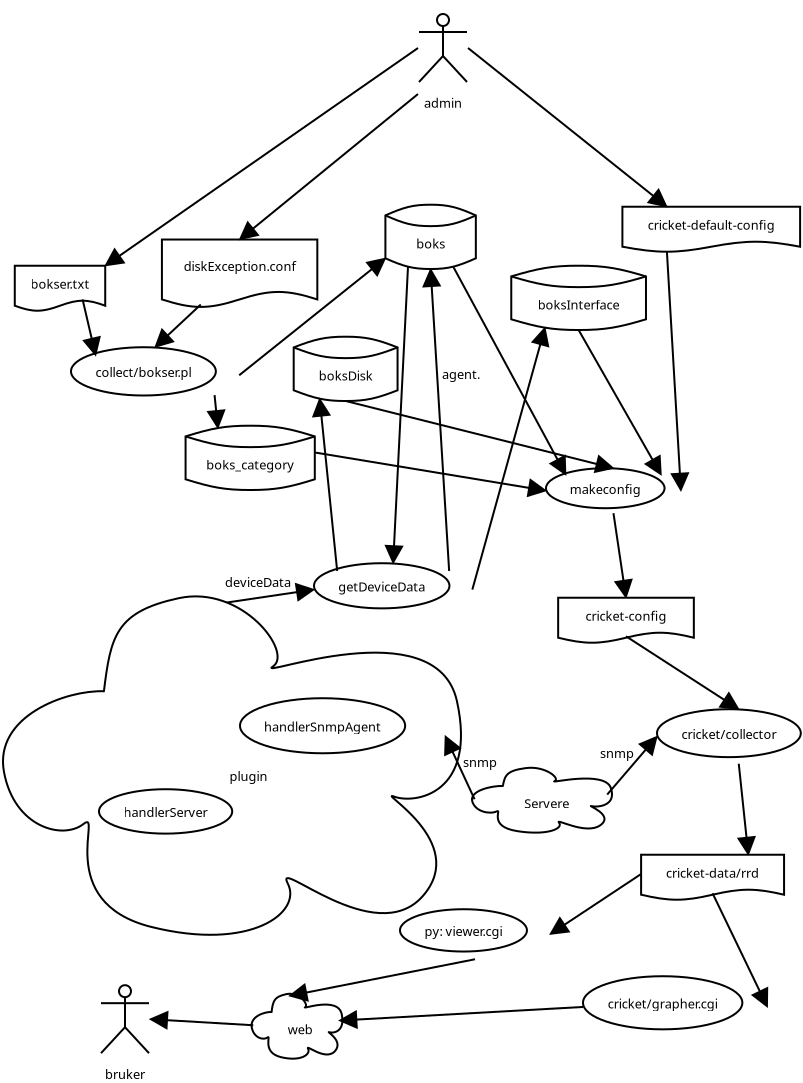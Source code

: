 <?xml version="1.0"?>
<diagram xmlns:dia="http://www.lysator.liu.se/~alla/dia/">
  <diagramdata>
    <attribute name="background">
      <color val="#ffffff"/>
    </attribute>
    <attribute name="paper">
      <composite type="paper">
        <attribute name="name">
          <string>#A4#</string>
        </attribute>
        <attribute name="tmargin">
          <real val="2.82"/>
        </attribute>
        <attribute name="bmargin">
          <real val="2.82"/>
        </attribute>
        <attribute name="lmargin">
          <real val="2.82"/>
        </attribute>
        <attribute name="rmargin">
          <real val="2.82"/>
        </attribute>
        <attribute name="is_portrait">
          <boolean val="true"/>
        </attribute>
        <attribute name="scaling">
          <real val="1"/>
        </attribute>
        <attribute name="fitto">
          <boolean val="false"/>
        </attribute>
      </composite>
    </attribute>
    <attribute name="grid">
      <composite type="grid">
        <attribute name="width_x">
          <real val="1"/>
        </attribute>
        <attribute name="width_y">
          <real val="1"/>
        </attribute>
        <attribute name="visible_x">
          <int val="1"/>
        </attribute>
        <attribute name="visible_y">
          <int val="1"/>
        </attribute>
      </composite>
    </attribute>
    <attribute name="guides">
      <composite type="guides">
        <attribute name="hguides"/>
        <attribute name="vguides"/>
      </composite>
    </attribute>
  </diagramdata>
  <layer name="Background" visible="true">
    <object type="Network - Cloud" version="0" id="O0">
      <attribute name="obj_pos">
        <point val="24.199,29.977"/>
      </attribute>
      <attribute name="obj_bb">
        <rectangle val="24.149,29.927;31.251,33.273"/>
      </attribute>
      <attribute name="elem_corner">
        <point val="24.199,29.977"/>
      </attribute>
      <attribute name="elem_width">
        <real val="7.003"/>
      </attribute>
      <attribute name="elem_height">
        <real val="3.245"/>
      </attribute>
      <attribute name="show_background">
        <boolean val="true"/>
      </attribute>
      <attribute name="flip_horizontal">
        <boolean val="false"/>
      </attribute>
      <attribute name="flip_vertical">
        <boolean val="false"/>
      </attribute>
      <attribute name="padding">
        <real val="0.354"/>
      </attribute>
      <attribute name="text">
        <composite type="text">
          <attribute name="string">
            <string>#Servere#</string>
          </attribute>
          <attribute name="font">
            <font name="Helvetica"/>
          </attribute>
          <attribute name="height">
            <real val="0.8"/>
          </attribute>
          <attribute name="pos">
            <point val="27.888,31.896"/>
          </attribute>
          <attribute name="color">
            <color val="#000000"/>
          </attribute>
          <attribute name="alignment">
            <enum val="1"/>
          </attribute>
        </composite>
      </attribute>
    </object>
    <object type="UML - Usecase" version="0" id="O1">
      <attribute name="obj_pos">
        <point val="4.15,8.95"/>
      </attribute>
      <attribute name="obj_bb">
        <rectangle val="4.15,8.95;12.559,11.753"/>
      </attribute>
      <attribute name="elem_corner">
        <point val="4.15,8.95"/>
      </attribute>
      <attribute name="elem_width">
        <real val="8.41"/>
      </attribute>
      <attribute name="elem_height">
        <real val="2.803"/>
      </attribute>
      <attribute name="text">
        <composite type="text">
          <attribute name="string">
            <string>#collect/bokser.pl#</string>
          </attribute>
          <attribute name="font">
            <font name="Helvetica"/>
          </attribute>
          <attribute name="height">
            <real val="0.8"/>
          </attribute>
          <attribute name="pos">
            <point val="8.355,10.59"/>
          </attribute>
          <attribute name="color">
            <color val="#000000"/>
          </attribute>
          <attribute name="alignment">
            <enum val="1"/>
          </attribute>
        </composite>
      </attribute>
      <attribute name="textout">
        <boolean val="false"/>
      </attribute>
      <attribute name="collaboration">
        <boolean val="false"/>
      </attribute>
    </object>
    <object type="UML - Usecase" version="0" id="O2">
      <attribute name="obj_pos">
        <point val="16.3,19.75"/>
      </attribute>
      <attribute name="obj_bb">
        <rectangle val="16.3,19.75;24.217,22.389"/>
      </attribute>
      <attribute name="elem_corner">
        <point val="16.3,19.75"/>
      </attribute>
      <attribute name="elem_width">
        <real val="7.917"/>
      </attribute>
      <attribute name="elem_height">
        <real val="2.639"/>
      </attribute>
      <attribute name="text">
        <composite type="text">
          <attribute name="string">
            <string>#getDeviceData#</string>
          </attribute>
          <attribute name="font">
            <font name="Helvetica"/>
          </attribute>
          <attribute name="height">
            <real val="0.8"/>
          </attribute>
          <attribute name="pos">
            <point val="20.258,21.308"/>
          </attribute>
          <attribute name="color">
            <color val="#000000"/>
          </attribute>
          <attribute name="alignment">
            <enum val="1"/>
          </attribute>
        </composite>
      </attribute>
      <attribute name="textout">
        <boolean val="false"/>
      </attribute>
      <attribute name="collaboration">
        <boolean val="false"/>
      </attribute>
    </object>
    <object type="UML - Usecase" version="0" id="O3">
      <attribute name="obj_pos">
        <point val="27.9,15"/>
      </attribute>
      <attribute name="obj_bb">
        <rectangle val="27.9,15;34.645,17.248"/>
      </attribute>
      <attribute name="elem_corner">
        <point val="27.9,15"/>
      </attribute>
      <attribute name="elem_width">
        <real val="6.745"/>
      </attribute>
      <attribute name="elem_height">
        <real val="2.248"/>
      </attribute>
      <attribute name="text">
        <composite type="text">
          <attribute name="string">
            <string>#makeconfig#</string>
          </attribute>
          <attribute name="font">
            <font name="Helvetica"/>
          </attribute>
          <attribute name="height">
            <real val="0.8"/>
          </attribute>
          <attribute name="pos">
            <point val="31.273,16.363"/>
          </attribute>
          <attribute name="color">
            <color val="#000000"/>
          </attribute>
          <attribute name="alignment">
            <enum val="1"/>
          </attribute>
        </composite>
      </attribute>
      <attribute name="textout">
        <boolean val="false"/>
      </attribute>
      <attribute name="collaboration">
        <boolean val="false"/>
      </attribute>
    </object>
    <object type="UML - Usecase" version="0" id="O4">
      <attribute name="obj_pos">
        <point val="33.45,27.05"/>
      </attribute>
      <attribute name="obj_bb">
        <rectangle val="33.45,27.05;41.625,29.775"/>
      </attribute>
      <attribute name="elem_corner">
        <point val="33.45,27.05"/>
      </attribute>
      <attribute name="elem_width">
        <real val="8.175"/>
      </attribute>
      <attribute name="elem_height">
        <real val="2.725"/>
      </attribute>
      <attribute name="text">
        <composite type="text">
          <attribute name="string">
            <string>#cricket/collector#</string>
          </attribute>
          <attribute name="font">
            <font name="Helvetica"/>
          </attribute>
          <attribute name="height">
            <real val="0.8"/>
          </attribute>
          <attribute name="pos">
            <point val="37.538,28.651"/>
          </attribute>
          <attribute name="color">
            <color val="#000000"/>
          </attribute>
          <attribute name="alignment">
            <enum val="1"/>
          </attribute>
        </composite>
      </attribute>
      <attribute name="textout">
        <boolean val="false"/>
      </attribute>
      <attribute name="collaboration">
        <boolean val="false"/>
      </attribute>
    </object>
    <object type="UML - Usecase" version="0" id="O5">
      <attribute name="obj_pos">
        <point val="29.75,40.4"/>
      </attribute>
      <attribute name="obj_bb">
        <rectangle val="29.75,40.4;38.968,43.472"/>
      </attribute>
      <attribute name="elem_corner">
        <point val="29.75,40.4"/>
      </attribute>
      <attribute name="elem_width">
        <real val="9.218"/>
      </attribute>
      <attribute name="elem_height">
        <real val="3.073"/>
      </attribute>
      <attribute name="text">
        <composite type="text">
          <attribute name="string">
            <string>#cricket/grapher.cgi#</string>
          </attribute>
          <attribute name="font">
            <font name="Helvetica"/>
          </attribute>
          <attribute name="height">
            <real val="0.8"/>
          </attribute>
          <attribute name="pos">
            <point val="34.359,42.175"/>
          </attribute>
          <attribute name="color">
            <color val="#000000"/>
          </attribute>
          <attribute name="alignment">
            <enum val="1"/>
          </attribute>
        </composite>
      </attribute>
      <attribute name="textout">
        <boolean val="false"/>
      </attribute>
      <attribute name="collaboration">
        <boolean val="false"/>
      </attribute>
    </object>
    <object type="UML - Usecase" version="0" id="O6">
      <attribute name="obj_pos">
        <point val="20.6,37.05"/>
      </attribute>
      <attribute name="obj_bb">
        <rectangle val="20.6,37.05;28.105,39.551"/>
      </attribute>
      <attribute name="elem_corner">
        <point val="20.6,37.05"/>
      </attribute>
      <attribute name="elem_width">
        <real val="7.505"/>
      </attribute>
      <attribute name="elem_height">
        <real val="2.502"/>
      </attribute>
      <attribute name="text">
        <composite type="text">
          <attribute name="string">
            <string>#py: viewer.cgi#</string>
          </attribute>
          <attribute name="font">
            <font name="Helvetica"/>
          </attribute>
          <attribute name="height">
            <real val="0.8"/>
          </attribute>
          <attribute name="pos">
            <point val="24.352,38.539"/>
          </attribute>
          <attribute name="color">
            <color val="#000000"/>
          </attribute>
          <attribute name="alignment">
            <enum val="1"/>
          </attribute>
        </composite>
      </attribute>
      <attribute name="textout">
        <boolean val="false"/>
      </attribute>
      <attribute name="collaboration">
        <boolean val="false"/>
      </attribute>
    </object>
    <object type="Network - Cloud" version="0" id="O7">
      <attribute name="obj_pos">
        <point val="13.178,41.278"/>
      </attribute>
      <attribute name="obj_bb">
        <rectangle val="13.128,41.227;17.772,44.572"/>
      </attribute>
      <attribute name="elem_corner">
        <point val="13.178,41.278"/>
      </attribute>
      <attribute name="elem_width">
        <real val="4.544"/>
      </attribute>
      <attribute name="elem_height">
        <real val="3.245"/>
      </attribute>
      <attribute name="show_background">
        <boolean val="true"/>
      </attribute>
      <attribute name="flip_horizontal">
        <boolean val="false"/>
      </attribute>
      <attribute name="flip_vertical">
        <boolean val="false"/>
      </attribute>
      <attribute name="padding">
        <real val="0.354"/>
      </attribute>
      <attribute name="text">
        <composite type="text">
          <attribute name="string">
            <string>#web#</string>
          </attribute>
          <attribute name="font">
            <font name="Helvetica"/>
          </attribute>
          <attribute name="height">
            <real val="0.8"/>
          </attribute>
          <attribute name="pos">
            <point val="15.572,43.196"/>
          </attribute>
          <attribute name="color">
            <color val="#000000"/>
          </attribute>
          <attribute name="alignment">
            <enum val="1"/>
          </attribute>
        </composite>
      </attribute>
    </object>
    <object type="Flowchart - Magnetic Disk" version="0" id="O8">
      <attribute name="obj_pos">
        <point val="19.87,1.825"/>
      </attribute>
      <attribute name="obj_bb">
        <rectangle val="19.82,1.775;24.442,5.089"/>
      </attribute>
      <attribute name="elem_corner">
        <point val="19.87,1.825"/>
      </attribute>
      <attribute name="elem_width">
        <real val="4.522"/>
      </attribute>
      <attribute name="elem_height">
        <real val="3.214"/>
      </attribute>
      <attribute name="show_background">
        <boolean val="true"/>
      </attribute>
      <attribute name="flip_horizontal">
        <boolean val="false"/>
      </attribute>
      <attribute name="flip_vertical">
        <boolean val="false"/>
      </attribute>
      <attribute name="padding">
        <real val="0.354"/>
      </attribute>
      <attribute name="text">
        <composite type="text">
          <attribute name="string">
            <string>#boks#</string>
          </attribute>
          <attribute name="font">
            <font name="Helvetica"/>
          </attribute>
          <attribute name="height">
            <real val="0.8"/>
          </attribute>
          <attribute name="pos">
            <point val="22.131,3.939"/>
          </attribute>
          <attribute name="color">
            <color val="#000000"/>
          </attribute>
          <attribute name="alignment">
            <enum val="1"/>
          </attribute>
        </composite>
      </attribute>
    </object>
    <object type="Flowchart - Magnetic Disk" version="0" id="O9">
      <attribute name="obj_pos">
        <point val="15.285,8.425"/>
      </attribute>
      <attribute name="obj_bb">
        <rectangle val="15.235,8.375;20.527,11.689"/>
      </attribute>
      <attribute name="elem_corner">
        <point val="15.285,8.425"/>
      </attribute>
      <attribute name="elem_width">
        <real val="5.193"/>
      </attribute>
      <attribute name="elem_height">
        <real val="3.214"/>
      </attribute>
      <attribute name="show_background">
        <boolean val="true"/>
      </attribute>
      <attribute name="flip_horizontal">
        <boolean val="false"/>
      </attribute>
      <attribute name="flip_vertical">
        <boolean val="false"/>
      </attribute>
      <attribute name="padding">
        <real val="0.354"/>
      </attribute>
      <attribute name="text">
        <composite type="text">
          <attribute name="string">
            <string>#boksDisk#</string>
          </attribute>
          <attribute name="font">
            <font name="Helvetica"/>
          </attribute>
          <attribute name="height">
            <real val="0.8"/>
          </attribute>
          <attribute name="pos">
            <point val="17.881,10.539"/>
          </attribute>
          <attribute name="color">
            <color val="#000000"/>
          </attribute>
          <attribute name="alignment">
            <enum val="1"/>
          </attribute>
        </composite>
      </attribute>
    </object>
    <object type="Flowchart - Document" version="0" id="O10">
      <attribute name="obj_pos">
        <point val="1.339,4.875"/>
      </attribute>
      <attribute name="obj_bb">
        <rectangle val="1.289,4.825;5.911,7.175"/>
      </attribute>
      <attribute name="elem_corner">
        <point val="1.339,4.875"/>
      </attribute>
      <attribute name="elem_width">
        <real val="4.522"/>
      </attribute>
      <attribute name="elem_height">
        <real val="2.25"/>
      </attribute>
      <attribute name="show_background">
        <boolean val="true"/>
      </attribute>
      <attribute name="flip_horizontal">
        <boolean val="false"/>
      </attribute>
      <attribute name="flip_vertical">
        <boolean val="false"/>
      </attribute>
      <attribute name="padding">
        <real val="0.354"/>
      </attribute>
      <attribute name="text">
        <composite type="text">
          <attribute name="string">
            <string>#bokser.txt#</string>
          </attribute>
          <attribute name="font">
            <font name="Helvetica"/>
          </attribute>
          <attribute name="height">
            <real val="0.8"/>
          </attribute>
          <attribute name="pos">
            <point val="3.6,5.917"/>
          </attribute>
          <attribute name="color">
            <color val="#000000"/>
          </attribute>
          <attribute name="alignment">
            <enum val="1"/>
          </attribute>
        </composite>
      </attribute>
    </object>
    <object type="Flowchart - Document" version="0" id="O11">
      <attribute name="obj_pos">
        <point val="8.696,3.565"/>
      </attribute>
      <attribute name="obj_bb">
        <rectangle val="8.646,3.515;16.516,6.985"/>
      </attribute>
      <attribute name="elem_corner">
        <point val="8.696,3.565"/>
      </attribute>
      <attribute name="elem_width">
        <real val="7.77"/>
      </attribute>
      <attribute name="elem_height">
        <real val="3.37"/>
      </attribute>
      <attribute name="show_background">
        <boolean val="true"/>
      </attribute>
      <attribute name="flip_horizontal">
        <boolean val="false"/>
      </attribute>
      <attribute name="flip_vertical">
        <boolean val="false"/>
      </attribute>
      <attribute name="padding">
        <real val="0.354"/>
      </attribute>
      <attribute name="text">
        <composite type="text">
          <attribute name="string">
            <string>#diskException.conf#</string>
          </attribute>
          <attribute name="font">
            <font name="Helvetica"/>
          </attribute>
          <attribute name="height">
            <real val="0.8"/>
          </attribute>
          <attribute name="pos">
            <point val="12.581,5.007"/>
          </attribute>
          <attribute name="color">
            <color val="#000000"/>
          </attribute>
          <attribute name="alignment">
            <enum val="1"/>
          </attribute>
        </composite>
      </attribute>
    </object>
    <object type="Flowchart - Magnetic Disk" version="0" id="O12">
      <attribute name="obj_pos">
        <point val="26.163,4.875"/>
      </attribute>
      <attribute name="obj_bb">
        <rectangle val="26.113,4.825;32.949,8.139"/>
      </attribute>
      <attribute name="elem_corner">
        <point val="26.163,4.875"/>
      </attribute>
      <attribute name="elem_width">
        <real val="6.736"/>
      </attribute>
      <attribute name="elem_height">
        <real val="3.214"/>
      </attribute>
      <attribute name="show_background">
        <boolean val="true"/>
      </attribute>
      <attribute name="flip_horizontal">
        <boolean val="false"/>
      </attribute>
      <attribute name="flip_vertical">
        <boolean val="false"/>
      </attribute>
      <attribute name="padding">
        <real val="0.354"/>
      </attribute>
      <attribute name="text">
        <composite type="text">
          <attribute name="string">
            <string>#boksInterface#</string>
          </attribute>
          <attribute name="font">
            <font name="Helvetica"/>
          </attribute>
          <attribute name="height">
            <real val="0.8"/>
          </attribute>
          <attribute name="pos">
            <point val="29.531,6.989"/>
          </attribute>
          <attribute name="color">
            <color val="#000000"/>
          </attribute>
          <attribute name="alignment">
            <enum val="1"/>
          </attribute>
        </composite>
      </attribute>
    </object>
    <object type="Flowchart - Magnetic Disk" version="0" id="O13">
      <attribute name="obj_pos">
        <point val="9.879,12.875"/>
      </attribute>
      <attribute name="obj_bb">
        <rectangle val="9.829,12.825;16.39,16.139"/>
      </attribute>
      <attribute name="elem_corner">
        <point val="9.879,12.875"/>
      </attribute>
      <attribute name="elem_width">
        <real val="6.461"/>
      </attribute>
      <attribute name="elem_height">
        <real val="3.214"/>
      </attribute>
      <attribute name="show_background">
        <boolean val="true"/>
      </attribute>
      <attribute name="flip_horizontal">
        <boolean val="false"/>
      </attribute>
      <attribute name="flip_vertical">
        <boolean val="false"/>
      </attribute>
      <attribute name="padding">
        <real val="0.354"/>
      </attribute>
      <attribute name="text">
        <composite type="text">
          <attribute name="string">
            <string>#boks_category#</string>
          </attribute>
          <attribute name="font">
            <font name="Helvetica"/>
          </attribute>
          <attribute name="height">
            <real val="0.8"/>
          </attribute>
          <attribute name="pos">
            <point val="13.11,14.989"/>
          </attribute>
          <attribute name="color">
            <color val="#000000"/>
          </attribute>
          <attribute name="alignment">
            <enum val="1"/>
          </attribute>
        </composite>
      </attribute>
    </object>
    <object type="Standard - Line" version="0" id="O14">
      <attribute name="obj_pos">
        <point val="15.069,41.383"/>
      </attribute>
      <attribute name="obj_bb">
        <rectangle val="14.219,38.702;25.202,42.233"/>
      </attribute>
      <attribute name="conn_endpoints">
        <point val="15.069,41.383"/>
        <point val="24.352,39.551"/>
      </attribute>
      <attribute name="numcp">
        <int val="1"/>
      </attribute>
      <attribute name="line_width">
        <real val="0.1"/>
      </attribute>
      <attribute name="start_arrow">
        <enum val="3"/>
      </attribute>
      <attribute name="start_arrow_length">
        <real val="0.8"/>
      </attribute>
      <attribute name="start_arrow_width">
        <real val="0.8"/>
      </attribute>
      <connections>
        <connection handle="0" to="O7" connection="3"/>
        <connection handle="1" to="O6" connection="6"/>
      </connections>
    </object>
    <object type="Standard - Line" version="0" id="O15">
      <attribute name="obj_pos">
        <point val="5.382,9.361"/>
      </attribute>
      <attribute name="obj_bb">
        <rectangle val="3.88,5.712;6.232,10.21"/>
      </attribute>
      <attribute name="conn_endpoints">
        <point val="5.382,9.361"/>
        <point val="4.73,6.562"/>
      </attribute>
      <attribute name="numcp">
        <int val="1"/>
      </attribute>
      <attribute name="line_width">
        <real val="0.1"/>
      </attribute>
      <attribute name="start_arrow">
        <enum val="3"/>
      </attribute>
      <attribute name="start_arrow_length">
        <real val="0.8"/>
      </attribute>
      <attribute name="start_arrow_width">
        <real val="0.8"/>
      </attribute>
      <connections>
        <connection handle="0" to="O1" connection="0"/>
        <connection handle="1" to="O10" connection="15"/>
      </connections>
    </object>
    <object type="Standard - Line" version="0" id="O16">
      <attribute name="obj_pos">
        <point val="8.355,8.95"/>
      </attribute>
      <attribute name="obj_bb">
        <rectangle val="7.505,5.965;11.488,9.8"/>
      </attribute>
      <attribute name="conn_endpoints">
        <point val="8.355,8.95"/>
        <point val="10.638,6.815"/>
      </attribute>
      <attribute name="numcp">
        <int val="1"/>
      </attribute>
      <attribute name="line_width">
        <real val="0.1"/>
      </attribute>
      <attribute name="start_arrow">
        <enum val="3"/>
      </attribute>
      <attribute name="start_arrow_length">
        <real val="0.8"/>
      </attribute>
      <attribute name="start_arrow_width">
        <real val="0.8"/>
      </attribute>
      <connections>
        <connection handle="0" to="O1" connection="1"/>
        <connection handle="1" to="O11" connection="13"/>
      </connections>
    </object>
    <object type="Standard - Line" version="0" id="O17">
      <attribute name="obj_pos">
        <point val="19.87,4.504"/>
      </attribute>
      <attribute name="obj_bb">
        <rectangle val="11.71,3.654;20.72,11.202"/>
      </attribute>
      <attribute name="conn_endpoints">
        <point val="19.87,4.504"/>
        <point val="12.559,10.352"/>
      </attribute>
      <attribute name="numcp">
        <int val="1"/>
      </attribute>
      <attribute name="line_width">
        <real val="0.1"/>
      </attribute>
      <attribute name="start_arrow">
        <enum val="3"/>
      </attribute>
      <attribute name="start_arrow_length">
        <real val="0.8"/>
      </attribute>
      <attribute name="start_arrow_width">
        <real val="0.8"/>
      </attribute>
      <connections>
        <connection handle="0" to="O8" connection="8"/>
        <connection handle="1" to="O1" connection="4"/>
      </connections>
    </object>
    <object type="Standard - Line" version="0" id="O18">
      <attribute name="obj_pos">
        <point val="28.888,15.329"/>
      </attribute>
      <attribute name="obj_bb">
        <rectangle val="22.411,4.072;29.738,16.179"/>
      </attribute>
      <attribute name="conn_endpoints">
        <point val="28.888,15.329"/>
        <point val="23.261,4.922"/>
      </attribute>
      <attribute name="numcp">
        <int val="1"/>
      </attribute>
      <attribute name="line_width">
        <real val="0.1"/>
      </attribute>
      <attribute name="start_arrow">
        <enum val="3"/>
      </attribute>
      <attribute name="start_arrow_length">
        <real val="0.8"/>
      </attribute>
      <attribute name="start_arrow_width">
        <real val="0.8"/>
      </attribute>
      <connections>
        <connection handle="0" to="O3" connection="0"/>
        <connection handle="1" to="O8" connection="15"/>
      </connections>
    </object>
    <object type="Standard - Line" version="0" id="O19">
      <attribute name="obj_pos">
        <point val="31.273,15"/>
      </attribute>
      <attribute name="obj_bb">
        <rectangle val="17.031,10.789;32.123,15.85"/>
      </attribute>
      <attribute name="conn_endpoints">
        <point val="31.273,15"/>
        <point val="17.881,11.639"/>
      </attribute>
      <attribute name="numcp">
        <int val="1"/>
      </attribute>
      <attribute name="line_width">
        <real val="0.1"/>
      </attribute>
      <attribute name="start_arrow">
        <enum val="3"/>
      </attribute>
      <attribute name="start_arrow_length">
        <real val="0.8"/>
      </attribute>
      <attribute name="start_arrow_width">
        <real val="0.8"/>
      </attribute>
      <connections>
        <connection handle="0" to="O3" connection="1"/>
        <connection handle="1" to="O9" connection="14"/>
      </connections>
    </object>
    <object type="Standard - Line" version="0" id="O20">
      <attribute name="obj_pos">
        <point val="33.657,15.329"/>
      </attribute>
      <attribute name="obj_bb">
        <rectangle val="28.681,7.239;34.507,16.179"/>
      </attribute>
      <attribute name="conn_endpoints">
        <point val="33.657,15.329"/>
        <point val="29.531,8.089"/>
      </attribute>
      <attribute name="numcp">
        <int val="1"/>
      </attribute>
      <attribute name="line_width">
        <real val="0.1"/>
      </attribute>
      <attribute name="start_arrow">
        <enum val="3"/>
      </attribute>
      <attribute name="start_arrow_length">
        <real val="0.8"/>
      </attribute>
      <attribute name="start_arrow_width">
        <real val="0.8"/>
      </attribute>
      <connections>
        <connection handle="0" to="O3" connection="2"/>
        <connection handle="1" to="O12" connection="14"/>
      </connections>
    </object>
    <object type="Standard - Line" version="0" id="O21">
      <attribute name="obj_pos">
        <point val="27.9,16.124"/>
      </attribute>
      <attribute name="obj_bb">
        <rectangle val="15.49,13.364;28.75,16.974"/>
      </attribute>
      <attribute name="conn_endpoints">
        <point val="27.9,16.124"/>
        <point val="16.34,14.214"/>
      </attribute>
      <attribute name="numcp">
        <int val="1"/>
      </attribute>
      <attribute name="line_width">
        <real val="0.1"/>
      </attribute>
      <attribute name="start_arrow">
        <enum val="3"/>
      </attribute>
      <attribute name="start_arrow_length">
        <real val="0.8"/>
      </attribute>
      <attribute name="start_arrow_width">
        <real val="0.8"/>
      </attribute>
      <connections>
        <connection handle="0" to="O3" connection="3"/>
        <connection handle="1" to="O13" connection="10"/>
      </connections>
    </object>
    <object type="Standard - Line" version="0" id="O22">
      <attribute name="obj_pos">
        <point val="31.9,21.475"/>
      </attribute>
      <attribute name="obj_bb">
        <rectangle val="30.422,16.398;32.75,22.325"/>
      </attribute>
      <attribute name="conn_endpoints">
        <point val="31.9,21.475"/>
        <point val="31.273,17.248"/>
      </attribute>
      <attribute name="numcp">
        <int val="1"/>
      </attribute>
      <attribute name="line_width">
        <real val="0.1"/>
      </attribute>
      <attribute name="start_arrow">
        <enum val="3"/>
      </attribute>
      <attribute name="start_arrow_length">
        <real val="0.8"/>
      </attribute>
      <attribute name="start_arrow_width">
        <real val="0.8"/>
      </attribute>
      <connections>
        <connection handle="0" to="O23" connection="2"/>
        <connection handle="1" to="O3" connection="6"/>
      </connections>
    </object>
    <object type="Flowchart - Document" version="0" id="O23">
      <attribute name="obj_pos">
        <point val="28.508,21.475"/>
      </attribute>
      <attribute name="obj_bb">
        <rectangle val="28.458,21.425;35.342,23.775"/>
      </attribute>
      <attribute name="elem_corner">
        <point val="28.508,21.475"/>
      </attribute>
      <attribute name="elem_width">
        <real val="6.784"/>
      </attribute>
      <attribute name="elem_height">
        <real val="2.25"/>
      </attribute>
      <attribute name="show_background">
        <boolean val="true"/>
      </attribute>
      <attribute name="flip_horizontal">
        <boolean val="false"/>
      </attribute>
      <attribute name="flip_vertical">
        <boolean val="false"/>
      </attribute>
      <attribute name="padding">
        <real val="0.354"/>
      </attribute>
      <attribute name="text">
        <composite type="text">
          <attribute name="string">
            <string>#cricket-config#</string>
          </attribute>
          <attribute name="font">
            <font name="Helvetica"/>
          </attribute>
          <attribute name="height">
            <real val="0.8"/>
          </attribute>
          <attribute name="pos">
            <point val="31.9,22.517"/>
          </attribute>
          <attribute name="color">
            <color val="#000000"/>
          </attribute>
          <attribute name="alignment">
            <enum val="1"/>
          </attribute>
        </composite>
      </attribute>
    </object>
    <object type="Standard - Line" version="0" id="O24">
      <attribute name="obj_pos">
        <point val="37.538,27.05"/>
      </attribute>
      <attribute name="obj_bb">
        <rectangle val="31.05,22.554;38.388,27.9"/>
      </attribute>
      <attribute name="conn_endpoints">
        <point val="37.538,27.05"/>
        <point val="31.9,23.404"/>
      </attribute>
      <attribute name="numcp">
        <int val="1"/>
      </attribute>
      <attribute name="line_width">
        <real val="0.1"/>
      </attribute>
      <attribute name="start_arrow">
        <enum val="3"/>
      </attribute>
      <attribute name="start_arrow_length">
        <real val="0.8"/>
      </attribute>
      <attribute name="start_arrow_width">
        <real val="0.8"/>
      </attribute>
      <connections>
        <connection handle="0" to="O4" connection="1"/>
        <connection handle="1" to="O23" connection="14"/>
      </connections>
    </object>
    <object type="Standard - Line" version="0" id="O25">
      <attribute name="obj_pos">
        <point val="38.016,34.325"/>
      </attribute>
      <attribute name="obj_bb">
        <rectangle val="36.688,28.925;38.866,35.175"/>
      </attribute>
      <attribute name="conn_endpoints">
        <point val="38.016,34.325"/>
        <point val="37.538,29.775"/>
      </attribute>
      <attribute name="numcp">
        <int val="1"/>
      </attribute>
      <attribute name="line_width">
        <real val="0.1"/>
      </attribute>
      <attribute name="start_arrow">
        <enum val="3"/>
      </attribute>
      <attribute name="start_arrow_length">
        <real val="0.8"/>
      </attribute>
      <attribute name="start_arrow_width">
        <real val="0.8"/>
      </attribute>
      <connections>
        <connection handle="0" to="O27" connection="3"/>
        <connection handle="1" to="O4" connection="6"/>
      </connections>
    </object>
    <object type="Standard - Line" version="0" id="O26">
      <attribute name="obj_pos">
        <point val="34.645,16.124"/>
      </attribute>
      <attribute name="obj_bb">
        <rectangle val="33.091,3.245;35.495,16.974"/>
      </attribute>
      <attribute name="conn_endpoints">
        <point val="34.645,16.124"/>
        <point val="33.941,4.095"/>
      </attribute>
      <attribute name="numcp">
        <int val="1"/>
      </attribute>
      <attribute name="line_width">
        <real val="0.1"/>
      </attribute>
      <attribute name="start_arrow">
        <enum val="3"/>
      </attribute>
      <attribute name="start_arrow_length">
        <real val="0.8"/>
      </attribute>
      <attribute name="start_arrow_width">
        <real val="0.8"/>
      </attribute>
      <connections>
        <connection handle="0" to="O3" connection="4"/>
        <connection handle="1" to="O28" connection="13"/>
      </connections>
    </object>
    <object type="Flowchart - Document" version="0" id="O27">
      <attribute name="obj_pos">
        <point val="32.655,34.325"/>
      </attribute>
      <attribute name="obj_bb">
        <rectangle val="32.605,34.275;39.853,36.625"/>
      </attribute>
      <attribute name="elem_corner">
        <point val="32.655,34.325"/>
      </attribute>
      <attribute name="elem_width">
        <real val="7.148"/>
      </attribute>
      <attribute name="elem_height">
        <real val="2.25"/>
      </attribute>
      <attribute name="show_background">
        <boolean val="true"/>
      </attribute>
      <attribute name="flip_horizontal">
        <boolean val="false"/>
      </attribute>
      <attribute name="flip_vertical">
        <boolean val="false"/>
      </attribute>
      <attribute name="padding">
        <real val="0.354"/>
      </attribute>
      <attribute name="text">
        <composite type="text">
          <attribute name="string">
            <string>#cricket-data/rrd#</string>
          </attribute>
          <attribute name="font">
            <font name="Helvetica"/>
          </attribute>
          <attribute name="height">
            <real val="0.8"/>
          </attribute>
          <attribute name="pos">
            <point val="36.229,35.367"/>
          </attribute>
          <attribute name="color">
            <color val="#000000"/>
          </attribute>
          <attribute name="alignment">
            <enum val="1"/>
          </attribute>
        </composite>
      </attribute>
    </object>
    <object type="Flowchart - Document" version="0" id="O28">
      <attribute name="obj_pos">
        <point val="31.72,1.925"/>
      </attribute>
      <attribute name="obj_bb">
        <rectangle val="31.67,1.875;40.655,4.225"/>
      </attribute>
      <attribute name="elem_corner">
        <point val="31.72,1.925"/>
      </attribute>
      <attribute name="elem_width">
        <real val="8.885"/>
      </attribute>
      <attribute name="elem_height">
        <real val="2.25"/>
      </attribute>
      <attribute name="show_background">
        <boolean val="true"/>
      </attribute>
      <attribute name="flip_horizontal">
        <boolean val="false"/>
      </attribute>
      <attribute name="flip_vertical">
        <boolean val="false"/>
      </attribute>
      <attribute name="padding">
        <real val="0.354"/>
      </attribute>
      <attribute name="text">
        <composite type="text">
          <attribute name="string">
            <string>#cricket-default-config#</string>
          </attribute>
          <attribute name="font">
            <font name="Helvetica"/>
          </attribute>
          <attribute name="height">
            <real val="0.8"/>
          </attribute>
          <attribute name="pos">
            <point val="36.162,2.967"/>
          </attribute>
          <attribute name="color">
            <color val="#000000"/>
          </attribute>
          <attribute name="alignment">
            <enum val="1"/>
          </attribute>
        </composite>
      </attribute>
    </object>
    <object type="Standard - Line" version="0" id="O29">
      <attribute name="obj_pos">
        <point val="28.105,38.301"/>
      </attribute>
      <attribute name="obj_bb">
        <rectangle val="27.255,34.439;33.505,39.151"/>
      </attribute>
      <attribute name="conn_endpoints">
        <point val="28.105,38.301"/>
        <point val="32.655,35.289"/>
      </attribute>
      <attribute name="numcp">
        <int val="1"/>
      </attribute>
      <attribute name="line_width">
        <real val="0.1"/>
      </attribute>
      <attribute name="start_arrow">
        <enum val="3"/>
      </attribute>
      <attribute name="start_arrow_length">
        <real val="0.8"/>
      </attribute>
      <attribute name="start_arrow_width">
        <real val="0.8"/>
      </attribute>
      <connections>
        <connection handle="0" to="O6" connection="4"/>
        <connection handle="1" to="O27" connection="6"/>
      </connections>
    </object>
    <object type="Standard - Line" version="0" id="O30">
      <attribute name="obj_pos">
        <point val="38.968,41.936"/>
      </attribute>
      <attribute name="obj_bb">
        <rectangle val="35.379,35.404;39.818,42.786"/>
      </attribute>
      <attribute name="conn_endpoints">
        <point val="38.968,41.936"/>
        <point val="36.229,36.254"/>
      </attribute>
      <attribute name="numcp">
        <int val="1"/>
      </attribute>
      <attribute name="line_width">
        <real val="0.1"/>
      </attribute>
      <attribute name="start_arrow">
        <enum val="3"/>
      </attribute>
      <attribute name="start_arrow_length">
        <real val="0.8"/>
      </attribute>
      <attribute name="start_arrow_width">
        <real val="0.8"/>
      </attribute>
      <connections>
        <connection handle="0" to="O5" connection="4"/>
        <connection handle="1" to="O27" connection="14"/>
      </connections>
    </object>
    <object type="Standard - Line" version="0" id="O31">
      <attribute name="obj_pos">
        <point val="17.566,42.616"/>
      </attribute>
      <attribute name="obj_bb">
        <rectangle val="16.716,41.086;30.6,43.466"/>
      </attribute>
      <attribute name="conn_endpoints">
        <point val="17.566,42.616"/>
        <point val="29.75,41.936"/>
      </attribute>
      <attribute name="numcp">
        <int val="1"/>
      </attribute>
      <attribute name="line_width">
        <real val="0.1"/>
      </attribute>
      <attribute name="start_arrow">
        <enum val="3"/>
      </attribute>
      <attribute name="start_arrow_length">
        <real val="0.8"/>
      </attribute>
      <attribute name="start_arrow_width">
        <real val="0.8"/>
      </attribute>
      <connections>
        <connection handle="0" to="O7" connection="2"/>
        <connection handle="1" to="O5" connection="3"/>
      </connections>
    </object>
    <object type="Standard - Line" version="0" id="O32">
      <attribute name="obj_pos">
        <point val="16.3,21.069"/>
      </attribute>
      <attribute name="obj_bb">
        <rectangle val="9.427,20.219;17.15,22.81"/>
      </attribute>
      <attribute name="conn_endpoints">
        <point val="16.3,21.069"/>
        <point val="10.277,21.96"/>
      </attribute>
      <attribute name="numcp">
        <int val="1"/>
      </attribute>
      <attribute name="line_width">
        <real val="0.1"/>
      </attribute>
      <attribute name="start_arrow">
        <enum val="3"/>
      </attribute>
      <attribute name="start_arrow_length">
        <real val="0.8"/>
      </attribute>
      <attribute name="start_arrow_width">
        <real val="0.8"/>
      </attribute>
      <connections>
        <connection handle="0" to="O2" connection="3"/>
        <connection handle="1" to="O44" connection="3"/>
      </connections>
    </object>
    <object type="Standard - Line" version="0" id="O33">
      <attribute name="obj_pos">
        <point val="16.583,11.522"/>
      </attribute>
      <attribute name="obj_bb">
        <rectangle val="15.733,10.672;18.309,20.986"/>
      </attribute>
      <attribute name="conn_endpoints">
        <point val="16.583,11.522"/>
        <point val="17.459,20.137"/>
      </attribute>
      <attribute name="numcp">
        <int val="1"/>
      </attribute>
      <attribute name="line_width">
        <real val="0.1"/>
      </attribute>
      <attribute name="start_arrow">
        <enum val="3"/>
      </attribute>
      <attribute name="start_arrow_length">
        <real val="0.8"/>
      </attribute>
      <attribute name="start_arrow_width">
        <real val="0.8"/>
      </attribute>
      <connections>
        <connection handle="0" to="O9" connection="13"/>
        <connection handle="1" to="O2" connection="0"/>
      </connections>
    </object>
    <object type="Standard - Line" version="0" id="O34">
      <attribute name="obj_pos">
        <point val="27.847,7.972"/>
      </attribute>
      <attribute name="obj_bb">
        <rectangle val="23.367,7.122;28.697,21.919"/>
      </attribute>
      <attribute name="conn_endpoints">
        <point val="27.847,7.972"/>
        <point val="24.217,21.069"/>
      </attribute>
      <attribute name="numcp">
        <int val="1"/>
      </attribute>
      <attribute name="line_width">
        <real val="0.1"/>
      </attribute>
      <attribute name="start_arrow">
        <enum val="3"/>
      </attribute>
      <attribute name="start_arrow_length">
        <real val="0.8"/>
      </attribute>
      <attribute name="start_arrow_width">
        <real val="0.8"/>
      </attribute>
      <connections>
        <connection handle="0" to="O12" connection="13"/>
        <connection handle="1" to="O2" connection="4"/>
      </connections>
    </object>
    <object type="Standard - Line" version="0" id="O35">
      <attribute name="obj_pos">
        <point val="11.494,12.992"/>
      </attribute>
      <attribute name="obj_bb">
        <rectangle val="10.478,10.493;12.344,13.842"/>
      </attribute>
      <attribute name="conn_endpoints">
        <point val="11.494,12.992"/>
        <point val="11.328,11.343"/>
      </attribute>
      <attribute name="numcp">
        <int val="1"/>
      </attribute>
      <attribute name="line_width">
        <real val="0.1"/>
      </attribute>
      <attribute name="start_arrow">
        <enum val="3"/>
      </attribute>
      <attribute name="start_arrow_length">
        <real val="0.8"/>
      </attribute>
      <attribute name="start_arrow_width">
        <real val="0.8"/>
      </attribute>
      <connections>
        <connection handle="0" to="O13" connection="1"/>
        <connection handle="1" to="O1" connection="7"/>
      </connections>
    </object>
    <object type="Standard - Line" version="0" id="O36">
      <attribute name="obj_pos">
        <point val="22.131,5.039"/>
      </attribute>
      <attribute name="obj_bb">
        <rectangle val="21.281,4.189;23.907,20.986"/>
      </attribute>
      <attribute name="conn_endpoints">
        <point val="22.131,5.039"/>
        <point val="23.057,20.137"/>
      </attribute>
      <attribute name="numcp">
        <int val="1"/>
      </attribute>
      <attribute name="line_width">
        <real val="0.1"/>
      </attribute>
      <attribute name="start_arrow">
        <enum val="3"/>
      </attribute>
      <attribute name="start_arrow_length">
        <real val="0.8"/>
      </attribute>
      <attribute name="start_arrow_width">
        <real val="0.8"/>
      </attribute>
      <connections>
        <connection handle="0" to="O8" connection="14"/>
        <connection handle="1" to="O2" connection="2"/>
      </connections>
    </object>
    <object type="UML - Actor" version="0" id="O37">
      <attribute name="obj_pos">
        <point val="22.75,-6.011"/>
      </attribute>
      <attribute name="obj_bb">
        <rectangle val="21.5,-8.311;24,-2.75"/>
      </attribute>
      <attribute name="elem_corner">
        <point val="21.5,-8.311"/>
      </attribute>
      <attribute name="elem_width">
        <real val="2.5"/>
      </attribute>
      <attribute name="elem_height">
        <real val="4.6"/>
      </attribute>
      <attribute name="text">
        <composite type="text">
          <attribute name="string">
            <string>#admin#</string>
          </attribute>
          <attribute name="font">
            <font name="Helvetica"/>
          </attribute>
          <attribute name="height">
            <real val="0.8"/>
          </attribute>
          <attribute name="pos">
            <point val="22.75,-2.911"/>
          </attribute>
          <attribute name="color">
            <color val="#000000"/>
          </attribute>
          <attribute name="alignment">
            <enum val="1"/>
          </attribute>
        </composite>
      </attribute>
    </object>
    <object type="Standard - Line" version="0" id="O38">
      <attribute name="obj_pos">
        <point val="5.861,4.875"/>
      </attribute>
      <attribute name="obj_bb">
        <rectangle val="5.011,-6.861;22.35,5.725"/>
      </attribute>
      <attribute name="conn_endpoints">
        <point val="5.861,4.875"/>
        <point val="21.5,-6.011"/>
      </attribute>
      <attribute name="numcp">
        <int val="1"/>
      </attribute>
      <attribute name="line_width">
        <real val="0.1"/>
      </attribute>
      <attribute name="start_arrow">
        <enum val="3"/>
      </attribute>
      <attribute name="start_arrow_length">
        <real val="0.8"/>
      </attribute>
      <attribute name="start_arrow_width">
        <real val="0.8"/>
      </attribute>
      <connections>
        <connection handle="0" to="O10" connection="4"/>
        <connection handle="1" to="O37" connection="3"/>
      </connections>
    </object>
    <object type="Standard - Line" version="0" id="O39">
      <attribute name="obj_pos">
        <point val="12.581,3.565"/>
      </attribute>
      <attribute name="obj_bb">
        <rectangle val="11.731,-4.561;22.35,4.415"/>
      </attribute>
      <attribute name="conn_endpoints">
        <point val="12.581,3.565"/>
        <point val="21.5,-3.711"/>
      </attribute>
      <attribute name="numcp">
        <int val="1"/>
      </attribute>
      <attribute name="line_width">
        <real val="0.1"/>
      </attribute>
      <attribute name="start_arrow">
        <enum val="3"/>
      </attribute>
      <attribute name="start_arrow_length">
        <real val="0.8"/>
      </attribute>
      <attribute name="start_arrow_width">
        <real val="0.8"/>
      </attribute>
      <connections>
        <connection handle="0" to="O11" connection="2"/>
        <connection handle="1" to="O37" connection="5"/>
      </connections>
    </object>
    <object type="Standard - Line" version="0" id="O40">
      <attribute name="obj_pos">
        <point val="33.941,1.925"/>
      </attribute>
      <attribute name="obj_bb">
        <rectangle val="23.15,-6.861;34.791,2.775"/>
      </attribute>
      <attribute name="conn_endpoints">
        <point val="33.941,1.925"/>
        <point val="24,-6.011"/>
      </attribute>
      <attribute name="numcp">
        <int val="1"/>
      </attribute>
      <attribute name="line_width">
        <real val="0.1"/>
      </attribute>
      <attribute name="start_arrow">
        <enum val="3"/>
      </attribute>
      <attribute name="start_arrow_length">
        <real val="0.8"/>
      </attribute>
      <attribute name="start_arrow_width">
        <real val="0.8"/>
      </attribute>
      <connections>
        <connection handle="0" to="O28" connection="1"/>
        <connection handle="1" to="O37" connection="4"/>
      </connections>
    </object>
    <object type="UML - Actor" version="0" id="O41">
      <attribute name="obj_pos">
        <point val="6.85,42.548"/>
      </attribute>
      <attribute name="obj_bb">
        <rectangle val="5.6,40.248;8.1,45.809"/>
      </attribute>
      <attribute name="elem_corner">
        <point val="5.6,40.248"/>
      </attribute>
      <attribute name="elem_width">
        <real val="2.5"/>
      </attribute>
      <attribute name="elem_height">
        <real val="4.6"/>
      </attribute>
      <attribute name="text">
        <composite type="text">
          <attribute name="string">
            <string>#bruker#</string>
          </attribute>
          <attribute name="font">
            <font name="Helvetica"/>
          </attribute>
          <attribute name="height">
            <real val="0.8"/>
          </attribute>
          <attribute name="pos">
            <point val="6.85,45.648"/>
          </attribute>
          <attribute name="color">
            <color val="#000000"/>
          </attribute>
          <attribute name="alignment">
            <enum val="1"/>
          </attribute>
        </composite>
      </attribute>
    </object>
    <object type="Standard - Line" version="0" id="O42">
      <attribute name="obj_pos">
        <point val="8.1,42.548"/>
      </attribute>
      <attribute name="obj_bb">
        <rectangle val="7.25,41.698;14.113,43.702"/>
      </attribute>
      <attribute name="conn_endpoints">
        <point val="8.1,42.548"/>
        <point val="13.263,42.852"/>
      </attribute>
      <attribute name="numcp">
        <int val="1"/>
      </attribute>
      <attribute name="line_width">
        <real val="0.1"/>
      </attribute>
      <attribute name="start_arrow">
        <enum val="3"/>
      </attribute>
      <attribute name="start_arrow_length">
        <real val="0.8"/>
      </attribute>
      <attribute name="start_arrow_width">
        <real val="0.8"/>
      </attribute>
      <connections>
        <connection handle="0" to="O41" connection="4"/>
        <connection handle="1" to="O7" connection="0"/>
      </connections>
    </object>
    <object type="Standard - Line" version="0" id="O43">
      <attribute name="obj_pos">
        <point val="20.258,19.75"/>
      </attribute>
      <attribute name="obj_bb">
        <rectangle val="19.408,4.072;21.851,20.6"/>
      </attribute>
      <attribute name="conn_endpoints">
        <point val="20.258,19.75"/>
        <point val="21.0,4.922"/>
      </attribute>
      <attribute name="numcp">
        <int val="1"/>
      </attribute>
      <attribute name="line_width">
        <real val="0.1"/>
      </attribute>
      <attribute name="start_arrow">
        <enum val="3"/>
      </attribute>
      <attribute name="start_arrow_length">
        <real val="0.8"/>
      </attribute>
      <attribute name="start_arrow_width">
        <real val="0.8"/>
      </attribute>
      <connections>
        <connection handle="0" to="O2" connection="1"/>
        <connection handle="1" to="O8" connection="13"/>
      </connections>
    </object>
    <group>
      <object type="Network - Cloud" version="0" id="O44">
        <attribute name="obj_pos">
          <point val="0.75,21.408"/>
        </attribute>
        <attribute name="obj_bb">
          <rectangle val="0.7,21.358;23.7,38.381"/>
        </attribute>
        <attribute name="elem_corner">
          <point val="0.75,21.408"/>
        </attribute>
        <attribute name="elem_width">
          <real val="22.9"/>
        </attribute>
        <attribute name="elem_height">
          <real val="16.922"/>
        </attribute>
        <attribute name="show_background">
          <boolean val="true"/>
        </attribute>
        <attribute name="flip_horizontal">
          <boolean val="false"/>
        </attribute>
        <attribute name="flip_vertical">
          <boolean val="false"/>
        </attribute>
        <attribute name="padding">
          <real val="0.354"/>
        </attribute>
        <attribute name="text">
          <composite type="text">
            <attribute name="string">
              <string>#plugin#</string>
            </attribute>
            <attribute name="font">
              <font name="Helvetica"/>
            </attribute>
            <attribute name="height">
              <real val="0.8"/>
            </attribute>
            <attribute name="pos">
              <point val="12.814,30.406"/>
            </attribute>
            <attribute name="color">
              <color val="#000000"/>
            </attribute>
            <attribute name="alignment">
              <enum val="1"/>
            </attribute>
          </composite>
        </attribute>
      </object>
      <object type="UML - Usecase" version="0" id="O45">
        <attribute name="obj_pos">
          <point val="12.6,26.5"/>
        </attribute>
        <attribute name="obj_bb">
          <rectangle val="12.6,26.5;22.149,29.683"/>
        </attribute>
        <attribute name="elem_corner">
          <point val="12.6,26.5"/>
        </attribute>
        <attribute name="elem_width">
          <real val="9.549"/>
        </attribute>
        <attribute name="elem_height">
          <real val="3.183"/>
        </attribute>
        <attribute name="text">
          <composite type="text">
            <attribute name="string">
              <string>#handlerSnmpAgent#</string>
            </attribute>
            <attribute name="font">
              <font name="Helvetica"/>
            </attribute>
            <attribute name="height">
              <real val="0.8"/>
            </attribute>
            <attribute name="pos">
              <point val="17.374,28.33"/>
            </attribute>
            <attribute name="color">
              <color val="#000000"/>
            </attribute>
            <attribute name="alignment">
              <enum val="1"/>
            </attribute>
          </composite>
        </attribute>
        <attribute name="textout">
          <boolean val="false"/>
        </attribute>
        <attribute name="collaboration">
          <boolean val="false"/>
        </attribute>
      </object>
      <object type="UML - Usecase" version="0" id="O46">
        <attribute name="obj_pos">
          <point val="5.55,31.05"/>
        </attribute>
        <attribute name="obj_bb">
          <rectangle val="5.55,31.05;13.24,33.614"/>
        </attribute>
        <attribute name="elem_corner">
          <point val="5.55,31.05"/>
        </attribute>
        <attribute name="elem_width">
          <real val="7.69"/>
        </attribute>
        <attribute name="elem_height">
          <real val="2.563"/>
        </attribute>
        <attribute name="text">
          <composite type="text">
            <attribute name="string">
              <string>#handlerServer#</string>
            </attribute>
            <attribute name="font">
              <font name="Helvetica"/>
            </attribute>
            <attribute name="height">
              <real val="0.8"/>
            </attribute>
            <attribute name="pos">
              <point val="9.395,32.57"/>
            </attribute>
            <attribute name="color">
              <color val="#000000"/>
            </attribute>
            <attribute name="alignment">
              <enum val="1"/>
            </attribute>
          </composite>
        </attribute>
        <attribute name="textout">
          <boolean val="false"/>
        </attribute>
        <attribute name="collaboration">
          <boolean val="false"/>
        </attribute>
      </object>
    </group>
    <object type="Standard - Text" version="0" id="O47">
      <attribute name="obj_pos">
        <point val="41.5,16.324"/>
      </attribute>
      <attribute name="obj_bb">
        <rectangle val="41.5,15.686;41.5,16.486"/>
      </attribute>
      <attribute name="text">
        <composite type="text">
          <attribute name="string">
            <string>##</string>
          </attribute>
          <attribute name="font">
            <font name="Helvetica"/>
          </attribute>
          <attribute name="height">
            <real val="0.8"/>
          </attribute>
          <attribute name="pos">
            <point val="41.5,16.324"/>
          </attribute>
          <attribute name="color">
            <color val="#000000"/>
          </attribute>
          <attribute name="alignment">
            <enum val="1"/>
          </attribute>
        </composite>
      </attribute>
    </object>
    <object type="Standard - Text" version="0" id="O48">
      <attribute name="obj_pos">
        <point val="23.65,10.537"/>
      </attribute>
      <attribute name="obj_bb">
        <rectangle val="22.419,9.898;24.881,10.698"/>
      </attribute>
      <attribute name="text">
        <composite type="text">
          <attribute name="string">
            <string>#agent.#</string>
          </attribute>
          <attribute name="font">
            <font name="Helvetica"/>
          </attribute>
          <attribute name="height">
            <real val="0.8"/>
          </attribute>
          <attribute name="pos">
            <point val="23.65,10.537"/>
          </attribute>
          <attribute name="color">
            <color val="#000000"/>
          </attribute>
          <attribute name="alignment">
            <enum val="1"/>
          </attribute>
        </composite>
      </attribute>
    </object>
    <group>
      <object type="Standard - Line" version="0" id="O49">
        <attribute name="obj_pos">
          <point val="33.45,28.413"/>
        </attribute>
        <attribute name="obj_bb">
          <rectangle val="30.111,27.562;34.3,32.166"/>
        </attribute>
        <attribute name="conn_endpoints">
          <point val="33.45,28.413"/>
          <point val="30.961,31.316"/>
        </attribute>
        <attribute name="numcp">
          <int val="1"/>
        </attribute>
        <attribute name="line_width">
          <real val="0.1"/>
        </attribute>
        <attribute name="start_arrow">
          <enum val="3"/>
        </attribute>
        <attribute name="start_arrow_length">
          <real val="0.8"/>
        </attribute>
        <attribute name="start_arrow_width">
          <real val="0.8"/>
        </attribute>
      </object>
      <object type="Standard - Text" version="0" id="O50">
        <attribute name="obj_pos">
          <point val="31.45,29.486"/>
        </attribute>
        <attribute name="obj_bb">
          <rectangle val="30.36,28.847;32.54,29.647"/>
        </attribute>
        <attribute name="text">
          <composite type="text">
            <attribute name="string">
              <string>#snmp#</string>
            </attribute>
            <attribute name="font">
              <font name="Helvetica"/>
            </attribute>
            <attribute name="height">
              <real val="0.8"/>
            </attribute>
            <attribute name="pos">
              <point val="31.45,29.486"/>
            </attribute>
            <attribute name="color">
              <color val="#000000"/>
            </attribute>
            <attribute name="alignment">
              <enum val="1"/>
            </attribute>
          </composite>
        </attribute>
      </object>
    </group>
    <group>
      <object type="Standard - Line" version="0" id="O51">
        <attribute name="obj_pos">
          <point val="22.864,28.39"/>
        </attribute>
        <attribute name="obj_bb">
          <rectangle val="22.014,27.54;25.18,32.402"/>
        </attribute>
        <attribute name="conn_endpoints">
          <point val="22.864,28.39"/>
          <point val="24.329,31.552"/>
        </attribute>
        <attribute name="numcp">
          <int val="1"/>
        </attribute>
        <attribute name="line_width">
          <real val="0.1"/>
        </attribute>
        <attribute name="start_arrow">
          <enum val="3"/>
        </attribute>
        <attribute name="start_arrow_length">
          <real val="0.8"/>
        </attribute>
        <attribute name="start_arrow_width">
          <real val="0.8"/>
        </attribute>
      </object>
      <object type="Standard - Text" version="0" id="O52">
        <attribute name="obj_pos">
          <point val="24.6,29.936"/>
        </attribute>
        <attribute name="obj_bb">
          <rectangle val="23.51,29.297;25.69,30.097"/>
        </attribute>
        <attribute name="text">
          <composite type="text">
            <attribute name="string">
              <string>#snmp#</string>
            </attribute>
            <attribute name="font">
              <font name="Helvetica"/>
            </attribute>
            <attribute name="height">
              <real val="0.8"/>
            </attribute>
            <attribute name="pos">
              <point val="24.6,29.936"/>
            </attribute>
            <attribute name="color">
              <color val="#000000"/>
            </attribute>
            <attribute name="alignment">
              <enum val="1"/>
            </attribute>
          </composite>
        </attribute>
      </object>
    </group>
    <object type="Standard - Text" version="0" id="O53">
      <attribute name="obj_pos">
        <point val="13.5,20.937"/>
      </attribute>
      <attribute name="obj_bb">
        <rectangle val="11.372,20.298;15.628,21.098"/>
      </attribute>
      <attribute name="text">
        <composite type="text">
          <attribute name="string">
            <string>#deviceData#</string>
          </attribute>
          <attribute name="font">
            <font name="Helvetica"/>
          </attribute>
          <attribute name="height">
            <real val="0.8"/>
          </attribute>
          <attribute name="pos">
            <point val="13.5,20.937"/>
          </attribute>
          <attribute name="color">
            <color val="#000000"/>
          </attribute>
          <attribute name="alignment">
            <enum val="1"/>
          </attribute>
        </composite>
      </attribute>
    </object>
  </layer>
</diagram>
